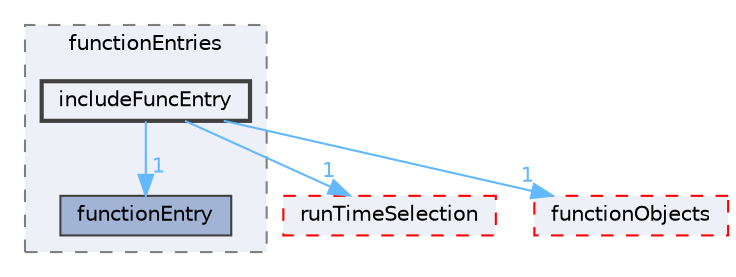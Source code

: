 digraph "src/OpenFOAM/db/dictionary/functionEntries/includeFuncEntry"
{
 // LATEX_PDF_SIZE
  bgcolor="transparent";
  edge [fontname=Helvetica,fontsize=10,labelfontname=Helvetica,labelfontsize=10];
  node [fontname=Helvetica,fontsize=10,shape=box,height=0.2,width=0.4];
  compound=true
  subgraph clusterdir_02d80f093374efbc333e223ddfd028a9 {
    graph [ bgcolor="#edf0f7", pencolor="grey50", label="functionEntries", fontname=Helvetica,fontsize=10 style="filled,dashed", URL="dir_02d80f093374efbc333e223ddfd028a9.html",tooltip=""]
  dir_93ae320f13f2b5009a9bc00443e35e66 [label="functionEntry", fillcolor="#a2b4d6", color="grey25", style="filled", URL="dir_93ae320f13f2b5009a9bc00443e35e66.html",tooltip=""];
  dir_ae2538365d3497e724bdc40c87d3e435 [label="includeFuncEntry", fillcolor="#edf0f7", color="grey25", style="filled,bold", URL="dir_ae2538365d3497e724bdc40c87d3e435.html",tooltip=""];
  }
  dir_97107bb83a2a5bbfad7ddd584e3f301c [label="runTimeSelection", fillcolor="#edf0f7", color="red", style="filled,dashed", URL="dir_97107bb83a2a5bbfad7ddd584e3f301c.html",tooltip=""];
  dir_b1391b8691e21d3cff54e51a698f3c2b [label="functionObjects", fillcolor="#edf0f7", color="red", style="filled,dashed", URL="dir_b1391b8691e21d3cff54e51a698f3c2b.html",tooltip=""];
  dir_ae2538365d3497e724bdc40c87d3e435->dir_93ae320f13f2b5009a9bc00443e35e66 [headlabel="1", labeldistance=1.5 headhref="dir_001811_001513.html" href="dir_001811_001513.html" color="steelblue1" fontcolor="steelblue1"];
  dir_ae2538365d3497e724bdc40c87d3e435->dir_97107bb83a2a5bbfad7ddd584e3f301c [headlabel="1", labeldistance=1.5 headhref="dir_001811_003384.html" href="dir_001811_003384.html" color="steelblue1" fontcolor="steelblue1"];
  dir_ae2538365d3497e724bdc40c87d3e435->dir_b1391b8691e21d3cff54e51a698f3c2b [headlabel="1", labeldistance=1.5 headhref="dir_001811_001521.html" href="dir_001811_001521.html" color="steelblue1" fontcolor="steelblue1"];
}
